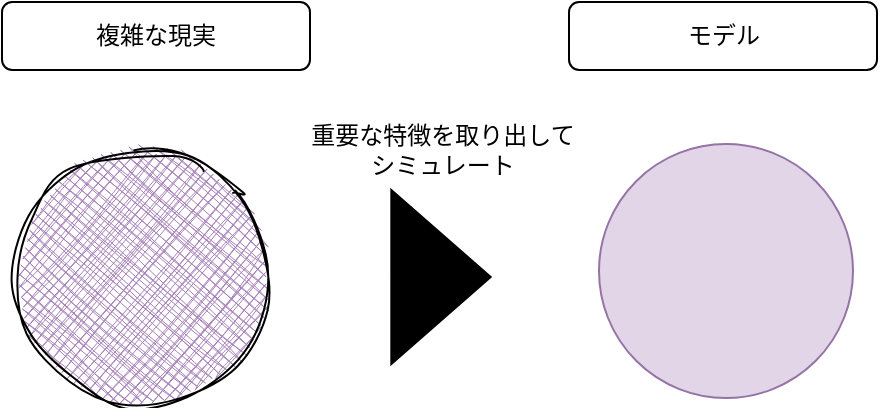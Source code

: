 <mxfile>
    <diagram id="sHc_wFPXRGP4sv5DglS8" name="Page-1">
        <mxGraphModel dx="1228" dy="-1053" grid="0" gridSize="10" guides="1" tooltips="1" connect="1" arrows="1" fold="1" page="1" pageScale="1" pageWidth="827" pageHeight="1169" math="0" shadow="0">
            <root>
                <mxCell id="0"/>
                <mxCell id="1" parent="0"/>
                <mxCell id="bliNERrWOuEoGm0JILIC-1" value="" style="ellipse;whiteSpace=wrap;html=1;aspect=fixed;sketch=1;curveFitting=1;jiggle=2;fillStyle=cross-hatch;fillColor=#A680B8;" parent="1" vertex="1">
                    <mxGeometry x="177.5" y="2459" width="127" height="127" as="geometry"/>
                </mxCell>
                <mxCell id="bliNERrWOuEoGm0JILIC-2" value="複雑な現実" style="rounded=1;whiteSpace=wrap;html=1;movable=1;resizable=1;rotatable=1;deletable=1;editable=1;locked=0;connectable=1;" parent="1" vertex="1">
                    <mxGeometry x="171" y="2384" width="154" height="34" as="geometry"/>
                </mxCell>
                <mxCell id="bliNERrWOuEoGm0JILIC-3" value="モデル" style="rounded=1;whiteSpace=wrap;html=1;movable=1;resizable=1;rotatable=1;deletable=1;editable=1;locked=0;connectable=1;" parent="1" vertex="1">
                    <mxGeometry x="454.5" y="2384" width="154" height="34" as="geometry"/>
                </mxCell>
                <mxCell id="bliNERrWOuEoGm0JILIC-4" value="" style="triangle;whiteSpace=wrap;html=1;fillColor=#000000;" parent="1" vertex="1">
                    <mxGeometry x="365.66" y="2478" width="49.69" height="87" as="geometry"/>
                </mxCell>
                <mxCell id="bliNERrWOuEoGm0JILIC-6" value="" style="ellipse;whiteSpace=wrap;html=1;aspect=fixed;fillStyle=auto;fillColor=#e1d5e7;strokeColor=#9673a6;" parent="1" vertex="1">
                    <mxGeometry x="469.5" y="2455" width="127" height="127" as="geometry"/>
                </mxCell>
                <mxCell id="bliNERrWOuEoGm0JILIC-10" value="重要な特徴を取り出して&lt;br&gt;シミュレート" style="text;html=1;align=center;verticalAlign=middle;resizable=0;points=[];autosize=1;strokeColor=none;fillColor=none;" parent="1" vertex="1">
                    <mxGeometry x="315.5" y="2437" width="150" height="41" as="geometry"/>
                </mxCell>
            </root>
        </mxGraphModel>
    </diagram>
</mxfile>
